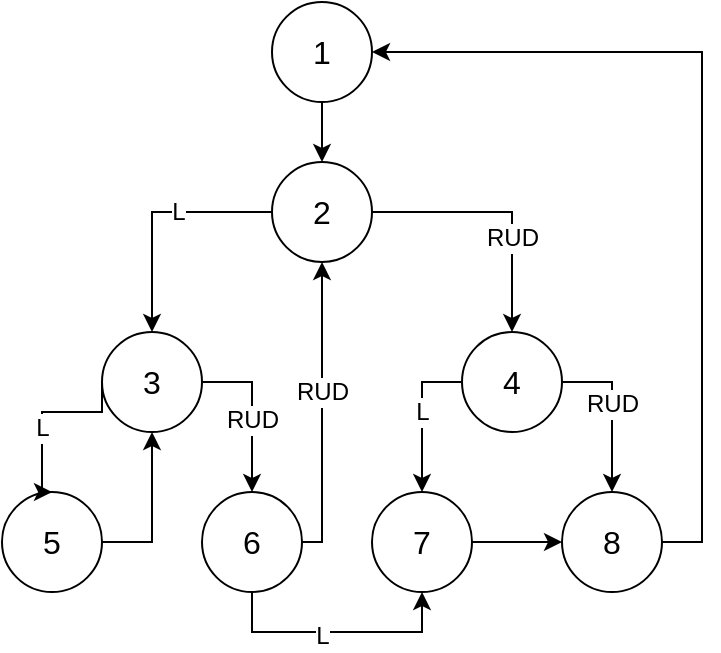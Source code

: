 <mxfile version="13.1.3">
    <diagram id="6hGFLwfOUW9BJ-s0fimq" name="Page-1">
        <mxGraphModel dx="689" dy="465" grid="1" gridSize="10" guides="1" tooltips="1" connect="1" arrows="1" fold="1" page="1" pageScale="1" pageWidth="827" pageHeight="1169" math="0" shadow="0">
            <root>
                <mxCell id="0"/>
                <mxCell id="1" parent="0"/>
                <mxCell id="4" value="" style="group" vertex="1" connectable="0" parent="1">
                    <mxGeometry x="335" y="55" width="50" height="50" as="geometry"/>
                </mxCell>
                <mxCell id="2" value="" style="ellipse;whiteSpace=wrap;html=1;aspect=fixed;fillColor=none;" vertex="1" parent="4">
                    <mxGeometry width="50" height="50" as="geometry"/>
                </mxCell>
                <mxCell id="3" value="1" style="text;html=1;strokeColor=none;fillColor=none;align=center;verticalAlign=middle;whiteSpace=wrap;rounded=0;fontSize=16;" vertex="1" parent="4">
                    <mxGeometry x="5" y="15" width="40" height="20" as="geometry"/>
                </mxCell>
                <mxCell id="5" value="" style="group" vertex="1" connectable="0" parent="1">
                    <mxGeometry x="335" y="135" width="50" height="50" as="geometry"/>
                </mxCell>
                <mxCell id="6" value="" style="ellipse;whiteSpace=wrap;html=1;aspect=fixed;fillColor=none;" vertex="1" parent="5">
                    <mxGeometry width="50" height="50" as="geometry"/>
                </mxCell>
                <mxCell id="7" value="2" style="text;html=1;strokeColor=none;fillColor=none;align=center;verticalAlign=middle;whiteSpace=wrap;rounded=0;fontSize=16;" vertex="1" parent="5">
                    <mxGeometry x="5" y="15" width="40" height="20" as="geometry"/>
                </mxCell>
                <mxCell id="8" value="" style="group" vertex="1" connectable="0" parent="1">
                    <mxGeometry x="250" y="220" width="50" height="50" as="geometry"/>
                </mxCell>
                <mxCell id="9" value="" style="ellipse;whiteSpace=wrap;html=1;aspect=fixed;fillColor=none;" vertex="1" parent="8">
                    <mxGeometry width="50" height="50" as="geometry"/>
                </mxCell>
                <mxCell id="10" value="3" style="text;html=1;strokeColor=none;fillColor=none;align=center;verticalAlign=middle;whiteSpace=wrap;rounded=0;fontSize=16;" vertex="1" parent="8">
                    <mxGeometry x="5" y="15" width="40" height="20" as="geometry"/>
                </mxCell>
                <mxCell id="11" value="" style="group" vertex="1" connectable="0" parent="1">
                    <mxGeometry x="430" y="220" width="50" height="50" as="geometry"/>
                </mxCell>
                <mxCell id="12" value="" style="ellipse;whiteSpace=wrap;html=1;aspect=fixed;fillColor=none;" vertex="1" parent="11">
                    <mxGeometry width="50" height="50" as="geometry"/>
                </mxCell>
                <mxCell id="13" value="4" style="text;html=1;strokeColor=none;fillColor=none;align=center;verticalAlign=middle;whiteSpace=wrap;rounded=0;fontSize=16;" vertex="1" parent="11">
                    <mxGeometry x="5" y="15" width="40" height="20" as="geometry"/>
                </mxCell>
                <mxCell id="14" value="" style="group" vertex="1" connectable="0" parent="1">
                    <mxGeometry x="200" y="300" width="50" height="50" as="geometry"/>
                </mxCell>
                <mxCell id="15" value="" style="ellipse;whiteSpace=wrap;html=1;aspect=fixed;fillColor=none;" vertex="1" parent="14">
                    <mxGeometry width="50" height="50" as="geometry"/>
                </mxCell>
                <mxCell id="16" value="5" style="text;html=1;strokeColor=none;fillColor=none;align=center;verticalAlign=middle;whiteSpace=wrap;rounded=0;fontSize=16;" vertex="1" parent="14">
                    <mxGeometry x="5" y="15" width="40" height="20" as="geometry"/>
                </mxCell>
                <mxCell id="17" value="" style="group" vertex="1" connectable="0" parent="1">
                    <mxGeometry x="300" y="300" width="50" height="50" as="geometry"/>
                </mxCell>
                <mxCell id="18" value="" style="ellipse;whiteSpace=wrap;html=1;aspect=fixed;fillColor=none;" vertex="1" parent="17">
                    <mxGeometry width="50" height="50" as="geometry"/>
                </mxCell>
                <mxCell id="19" value="6" style="text;html=1;strokeColor=none;fillColor=none;align=center;verticalAlign=middle;whiteSpace=wrap;rounded=0;fontSize=16;" vertex="1" parent="17">
                    <mxGeometry x="5" y="15" width="40" height="20" as="geometry"/>
                </mxCell>
                <mxCell id="21" value="" style="group" vertex="1" connectable="0" parent="1">
                    <mxGeometry x="385" y="300" width="50" height="50" as="geometry"/>
                </mxCell>
                <mxCell id="22" value="" style="ellipse;whiteSpace=wrap;html=1;aspect=fixed;fillColor=none;" vertex="1" parent="21">
                    <mxGeometry width="50" height="50" as="geometry"/>
                </mxCell>
                <mxCell id="23" value="7" style="text;html=1;strokeColor=none;fillColor=none;align=center;verticalAlign=middle;whiteSpace=wrap;rounded=0;fontSize=16;" vertex="1" parent="21">
                    <mxGeometry x="5" y="15" width="40" height="20" as="geometry"/>
                </mxCell>
                <mxCell id="24" value="" style="group" vertex="1" connectable="0" parent="1">
                    <mxGeometry x="480" y="300" width="50" height="50" as="geometry"/>
                </mxCell>
                <mxCell id="25" value="" style="ellipse;whiteSpace=wrap;html=1;aspect=fixed;fillColor=none;" vertex="1" parent="24">
                    <mxGeometry width="50" height="50" as="geometry"/>
                </mxCell>
                <mxCell id="26" value="8" style="text;html=1;strokeColor=none;fillColor=none;align=center;verticalAlign=middle;whiteSpace=wrap;rounded=0;fontSize=16;" vertex="1" parent="24">
                    <mxGeometry x="5" y="15" width="40" height="20" as="geometry"/>
                </mxCell>
                <mxCell id="29" style="edgeStyle=orthogonalEdgeStyle;rounded=0;orthogonalLoop=1;jettySize=auto;html=1;exitX=0.5;exitY=1;exitDx=0;exitDy=0;entryX=0.5;entryY=0;entryDx=0;entryDy=0;fontSize=16;" edge="1" parent="1" source="2" target="6">
                    <mxGeometry relative="1" as="geometry"/>
                </mxCell>
                <mxCell id="31" style="edgeStyle=orthogonalEdgeStyle;rounded=0;orthogonalLoop=1;jettySize=auto;html=1;exitX=0;exitY=0.5;exitDx=0;exitDy=0;entryX=0.5;entryY=0;entryDx=0;entryDy=0;fontSize=16;" edge="1" parent="1" source="6" target="9">
                    <mxGeometry relative="1" as="geometry"/>
                </mxCell>
                <mxCell id="49" value="L" style="edgeLabel;html=1;align=center;verticalAlign=middle;resizable=0;points=[];fontSize=12;" vertex="1" connectable="0" parent="31">
                    <mxGeometry x="-0.209" relative="1" as="geometry">
                        <mxPoint as="offset"/>
                    </mxGeometry>
                </mxCell>
                <mxCell id="33" style="edgeStyle=orthogonalEdgeStyle;rounded=0;orthogonalLoop=1;jettySize=auto;html=1;exitX=1;exitY=0.5;exitDx=0;exitDy=0;entryX=0.5;entryY=0;entryDx=0;entryDy=0;fontSize=16;" edge="1" parent="1" source="6" target="12">
                    <mxGeometry relative="1" as="geometry"/>
                </mxCell>
                <mxCell id="50" value="RUD" style="edgeLabel;html=1;align=center;verticalAlign=middle;resizable=0;points=[];fontSize=12;" vertex="1" connectable="0" parent="33">
                    <mxGeometry x="0.068" y="-13" relative="1" as="geometry">
                        <mxPoint as="offset"/>
                    </mxGeometry>
                </mxCell>
                <mxCell id="34" style="edgeStyle=orthogonalEdgeStyle;rounded=0;orthogonalLoop=1;jettySize=auto;html=1;exitX=0;exitY=0.5;exitDx=0;exitDy=0;entryX=0.5;entryY=0;entryDx=0;entryDy=0;fontSize=16;" edge="1" parent="1" source="9" target="15">
                    <mxGeometry relative="1" as="geometry">
                        <Array as="points">
                            <mxPoint x="220" y="260"/>
                        </Array>
                    </mxGeometry>
                </mxCell>
                <mxCell id="46" value="L" style="edgeLabel;html=1;align=center;verticalAlign=middle;resizable=0;points=[];fontSize=12;" vertex="1" connectable="0" parent="34">
                    <mxGeometry x="0.181" relative="1" as="geometry">
                        <mxPoint as="offset"/>
                    </mxGeometry>
                </mxCell>
                <mxCell id="36" style="edgeStyle=orthogonalEdgeStyle;rounded=0;orthogonalLoop=1;jettySize=auto;html=1;exitX=1;exitY=0.5;exitDx=0;exitDy=0;entryX=0.5;entryY=0;entryDx=0;entryDy=0;fontSize=16;" edge="1" parent="1" source="9" target="18">
                    <mxGeometry relative="1" as="geometry"/>
                </mxCell>
                <mxCell id="47" value="RUD" style="edgeLabel;html=1;align=center;verticalAlign=middle;resizable=0;points=[];fontSize=12;" vertex="1" connectable="0" parent="36">
                    <mxGeometry x="0.104" relative="1" as="geometry">
                        <mxPoint as="offset"/>
                    </mxGeometry>
                </mxCell>
                <mxCell id="37" style="edgeStyle=orthogonalEdgeStyle;rounded=0;orthogonalLoop=1;jettySize=auto;html=1;exitX=0;exitY=0.5;exitDx=0;exitDy=0;entryX=0.5;entryY=0;entryDx=0;entryDy=0;fontSize=16;" edge="1" parent="1" source="12" target="22">
                    <mxGeometry relative="1" as="geometry"/>
                </mxCell>
                <mxCell id="52" value="L" style="edgeLabel;html=1;align=center;verticalAlign=middle;resizable=0;points=[];fontSize=12;" vertex="1" connectable="0" parent="37">
                    <mxGeometry x="-0.063" relative="1" as="geometry">
                        <mxPoint as="offset"/>
                    </mxGeometry>
                </mxCell>
                <mxCell id="38" style="edgeStyle=orthogonalEdgeStyle;rounded=0;orthogonalLoop=1;jettySize=auto;html=1;exitX=1;exitY=0.5;exitDx=0;exitDy=0;entryX=0.5;entryY=0;entryDx=0;entryDy=0;fontSize=16;" edge="1" parent="1" source="12" target="25">
                    <mxGeometry relative="1" as="geometry"/>
                </mxCell>
                <mxCell id="51" value="RUD" style="edgeLabel;html=1;align=center;verticalAlign=middle;resizable=0;points=[];fontSize=12;" vertex="1" connectable="0" parent="38">
                    <mxGeometry x="-0.375" y="-11" relative="1" as="geometry">
                        <mxPoint x="11" y="11" as="offset"/>
                    </mxGeometry>
                </mxCell>
                <mxCell id="40" style="edgeStyle=orthogonalEdgeStyle;rounded=0;orthogonalLoop=1;jettySize=auto;html=1;exitX=1;exitY=0.5;exitDx=0;exitDy=0;entryX=0.5;entryY=1;entryDx=0;entryDy=0;fontSize=16;" edge="1" parent="1" source="15" target="9">
                    <mxGeometry relative="1" as="geometry"/>
                </mxCell>
                <mxCell id="42" style="edgeStyle=orthogonalEdgeStyle;rounded=0;orthogonalLoop=1;jettySize=auto;html=1;exitX=1;exitY=0.5;exitDx=0;exitDy=0;entryX=0.5;entryY=1;entryDx=0;entryDy=0;fontSize=16;" edge="1" parent="1" source="18" target="6">
                    <mxGeometry relative="1" as="geometry">
                        <Array as="points">
                            <mxPoint x="360" y="325"/>
                        </Array>
                    </mxGeometry>
                </mxCell>
                <mxCell id="53" value="RUD" style="edgeLabel;html=1;align=center;verticalAlign=middle;resizable=0;points=[];fontSize=12;" vertex="1" connectable="0" parent="42">
                    <mxGeometry x="0.143" relative="1" as="geometry">
                        <mxPoint as="offset"/>
                    </mxGeometry>
                </mxCell>
                <mxCell id="43" style="edgeStyle=orthogonalEdgeStyle;rounded=0;orthogonalLoop=1;jettySize=auto;html=1;exitX=0.5;exitY=1;exitDx=0;exitDy=0;entryX=0.5;entryY=1;entryDx=0;entryDy=0;fontSize=16;" edge="1" parent="1" source="18" target="22">
                    <mxGeometry relative="1" as="geometry"/>
                </mxCell>
                <mxCell id="54" value="L" style="edgeLabel;html=1;align=center;verticalAlign=middle;resizable=0;points=[];fontSize=12;" vertex="1" connectable="0" parent="43">
                    <mxGeometry x="-0.127" y="-2" relative="1" as="geometry">
                        <mxPoint as="offset"/>
                    </mxGeometry>
                </mxCell>
                <mxCell id="44" style="edgeStyle=orthogonalEdgeStyle;rounded=0;orthogonalLoop=1;jettySize=auto;html=1;exitX=1;exitY=0.5;exitDx=0;exitDy=0;entryX=0;entryY=0.5;entryDx=0;entryDy=0;fontSize=16;" edge="1" parent="1" source="22" target="25">
                    <mxGeometry relative="1" as="geometry">
                        <Array as="points">
                            <mxPoint x="450" y="325"/>
                            <mxPoint x="450" y="325"/>
                        </Array>
                    </mxGeometry>
                </mxCell>
                <mxCell id="45" style="edgeStyle=orthogonalEdgeStyle;rounded=0;orthogonalLoop=1;jettySize=auto;html=1;exitX=1;exitY=0.5;exitDx=0;exitDy=0;entryX=1;entryY=0.5;entryDx=0;entryDy=0;fontSize=16;" edge="1" parent="1" source="25" target="2">
                    <mxGeometry relative="1" as="geometry"/>
                </mxCell>
            </root>
        </mxGraphModel>
    </diagram>
</mxfile>